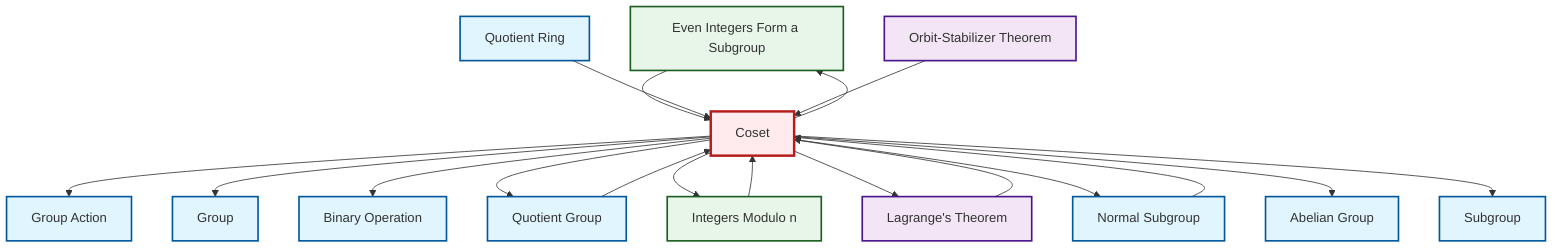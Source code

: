 graph TD
    classDef definition fill:#e1f5fe,stroke:#01579b,stroke-width:2px
    classDef theorem fill:#f3e5f5,stroke:#4a148c,stroke-width:2px
    classDef axiom fill:#fff3e0,stroke:#e65100,stroke-width:2px
    classDef example fill:#e8f5e9,stroke:#1b5e20,stroke-width:2px
    classDef current fill:#ffebee,stroke:#b71c1c,stroke-width:3px
    ex-even-integers-subgroup["Even Integers Form a Subgroup"]:::example
    def-group-action["Group Action"]:::definition
    def-group["Group"]:::definition
    def-coset["Coset"]:::definition
    def-subgroup["Subgroup"]:::definition
    thm-lagrange["Lagrange's Theorem"]:::theorem
    def-quotient-ring["Quotient Ring"]:::definition
    def-binary-operation["Binary Operation"]:::definition
    def-abelian-group["Abelian Group"]:::definition
    def-quotient-group["Quotient Group"]:::definition
    ex-quotient-integers-mod-n["Integers Modulo n"]:::example
    def-normal-subgroup["Normal Subgroup"]:::definition
    thm-orbit-stabilizer["Orbit-Stabilizer Theorem"]:::theorem
    thm-lagrange --> def-coset
    def-coset --> def-group-action
    def-coset --> def-group
    def-coset --> def-binary-operation
    def-coset --> def-quotient-group
    def-coset --> ex-quotient-integers-mod-n
    ex-even-integers-subgroup --> def-coset
    def-coset --> thm-lagrange
    def-coset --> def-normal-subgroup
    ex-quotient-integers-mod-n --> def-coset
    def-quotient-ring --> def-coset
    def-normal-subgroup --> def-coset
    thm-orbit-stabilizer --> def-coset
    def-coset --> def-abelian-group
    def-coset --> ex-even-integers-subgroup
    def-coset --> def-subgroup
    def-quotient-group --> def-coset
    class def-coset current